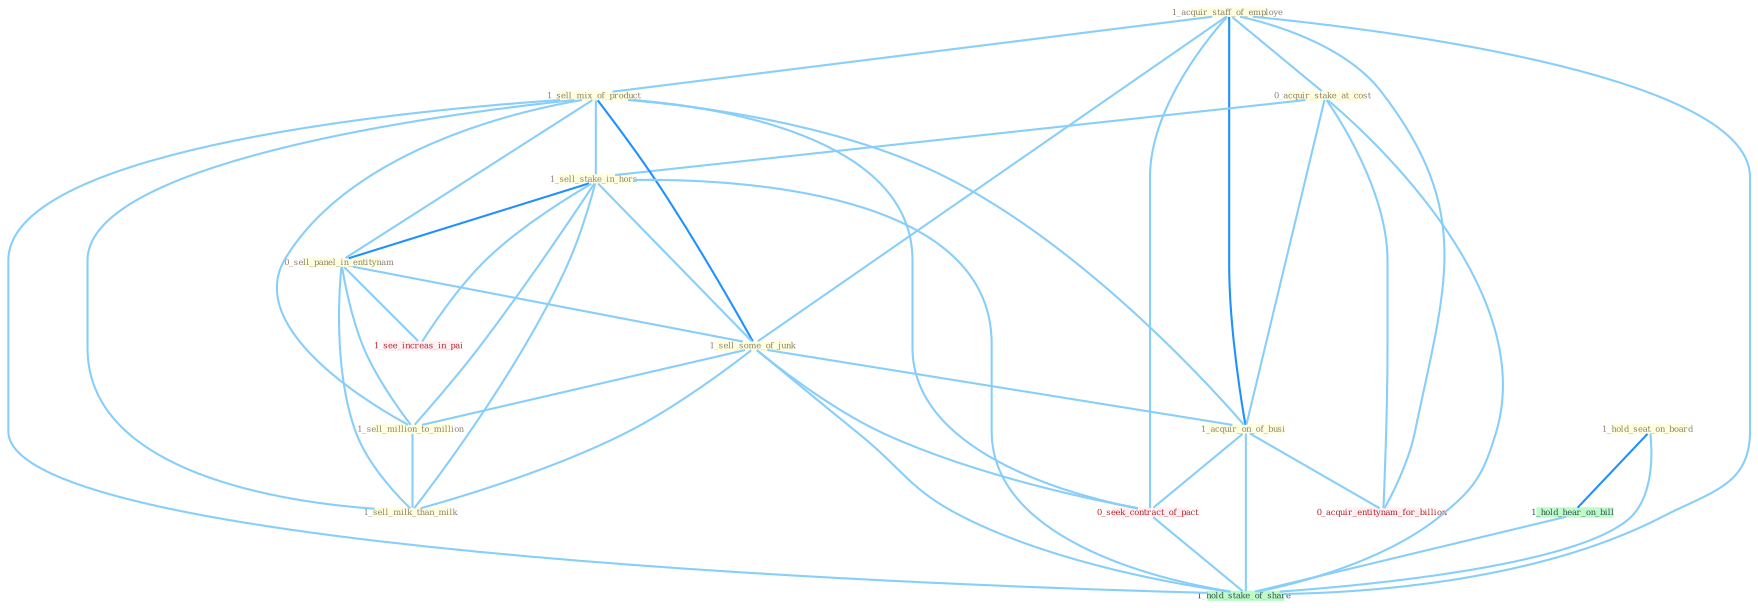 Graph G{ 
    node
    [shape=polygon,style=filled,width=.5,height=.06,color="#BDFCC9",fixedsize=true,fontsize=4,
    fontcolor="#2f4f4f"];
    {node
    [color="#ffffe0", fontcolor="#8b7d6b"] "1_acquir_staff_of_employe " "0_acquir_stake_at_cost " "1_sell_mix_of_product " "1_hold_seat_on_board " "1_sell_stake_in_hors " "0_sell_panel_in_entitynam " "1_sell_some_of_junk " "1_sell_million_to_million " "1_sell_milk_than_milk " "1_acquir_on_of_busi "}
{node [color="#fff0f5", fontcolor="#b22222"] "0_seek_contract_of_pact " "0_acquir_entitynam_for_billion " "1_see_increas_in_pai "}
edge [color="#B0E2FF"];

	"1_acquir_staff_of_employe " -- "0_acquir_stake_at_cost " [w="1", color="#87cefa" ];
	"1_acquir_staff_of_employe " -- "1_sell_mix_of_product " [w="1", color="#87cefa" ];
	"1_acquir_staff_of_employe " -- "1_sell_some_of_junk " [w="1", color="#87cefa" ];
	"1_acquir_staff_of_employe " -- "1_acquir_on_of_busi " [w="2", color="#1e90ff" , len=0.8];
	"1_acquir_staff_of_employe " -- "0_seek_contract_of_pact " [w="1", color="#87cefa" ];
	"1_acquir_staff_of_employe " -- "0_acquir_entitynam_for_billion " [w="1", color="#87cefa" ];
	"1_acquir_staff_of_employe " -- "1_hold_stake_of_share " [w="1", color="#87cefa" ];
	"0_acquir_stake_at_cost " -- "1_sell_stake_in_hors " [w="1", color="#87cefa" ];
	"0_acquir_stake_at_cost " -- "1_acquir_on_of_busi " [w="1", color="#87cefa" ];
	"0_acquir_stake_at_cost " -- "0_acquir_entitynam_for_billion " [w="1", color="#87cefa" ];
	"0_acquir_stake_at_cost " -- "1_hold_stake_of_share " [w="1", color="#87cefa" ];
	"1_sell_mix_of_product " -- "1_sell_stake_in_hors " [w="1", color="#87cefa" ];
	"1_sell_mix_of_product " -- "0_sell_panel_in_entitynam " [w="1", color="#87cefa" ];
	"1_sell_mix_of_product " -- "1_sell_some_of_junk " [w="2", color="#1e90ff" , len=0.8];
	"1_sell_mix_of_product " -- "1_sell_million_to_million " [w="1", color="#87cefa" ];
	"1_sell_mix_of_product " -- "1_sell_milk_than_milk " [w="1", color="#87cefa" ];
	"1_sell_mix_of_product " -- "1_acquir_on_of_busi " [w="1", color="#87cefa" ];
	"1_sell_mix_of_product " -- "0_seek_contract_of_pact " [w="1", color="#87cefa" ];
	"1_sell_mix_of_product " -- "1_hold_stake_of_share " [w="1", color="#87cefa" ];
	"1_hold_seat_on_board " -- "1_hold_hear_on_bill " [w="2", color="#1e90ff" , len=0.8];
	"1_hold_seat_on_board " -- "1_hold_stake_of_share " [w="1", color="#87cefa" ];
	"1_sell_stake_in_hors " -- "0_sell_panel_in_entitynam " [w="2", color="#1e90ff" , len=0.8];
	"1_sell_stake_in_hors " -- "1_sell_some_of_junk " [w="1", color="#87cefa" ];
	"1_sell_stake_in_hors " -- "1_sell_million_to_million " [w="1", color="#87cefa" ];
	"1_sell_stake_in_hors " -- "1_sell_milk_than_milk " [w="1", color="#87cefa" ];
	"1_sell_stake_in_hors " -- "1_see_increas_in_pai " [w="1", color="#87cefa" ];
	"1_sell_stake_in_hors " -- "1_hold_stake_of_share " [w="1", color="#87cefa" ];
	"0_sell_panel_in_entitynam " -- "1_sell_some_of_junk " [w="1", color="#87cefa" ];
	"0_sell_panel_in_entitynam " -- "1_sell_million_to_million " [w="1", color="#87cefa" ];
	"0_sell_panel_in_entitynam " -- "1_sell_milk_than_milk " [w="1", color="#87cefa" ];
	"0_sell_panel_in_entitynam " -- "1_see_increas_in_pai " [w="1", color="#87cefa" ];
	"1_sell_some_of_junk " -- "1_sell_million_to_million " [w="1", color="#87cefa" ];
	"1_sell_some_of_junk " -- "1_sell_milk_than_milk " [w="1", color="#87cefa" ];
	"1_sell_some_of_junk " -- "1_acquir_on_of_busi " [w="1", color="#87cefa" ];
	"1_sell_some_of_junk " -- "0_seek_contract_of_pact " [w="1", color="#87cefa" ];
	"1_sell_some_of_junk " -- "1_hold_stake_of_share " [w="1", color="#87cefa" ];
	"1_sell_million_to_million " -- "1_sell_milk_than_milk " [w="1", color="#87cefa" ];
	"1_acquir_on_of_busi " -- "0_seek_contract_of_pact " [w="1", color="#87cefa" ];
	"1_acquir_on_of_busi " -- "0_acquir_entitynam_for_billion " [w="1", color="#87cefa" ];
	"1_acquir_on_of_busi " -- "1_hold_stake_of_share " [w="1", color="#87cefa" ];
	"0_seek_contract_of_pact " -- "1_hold_stake_of_share " [w="1", color="#87cefa" ];
	"1_hold_hear_on_bill " -- "1_hold_stake_of_share " [w="1", color="#87cefa" ];
}